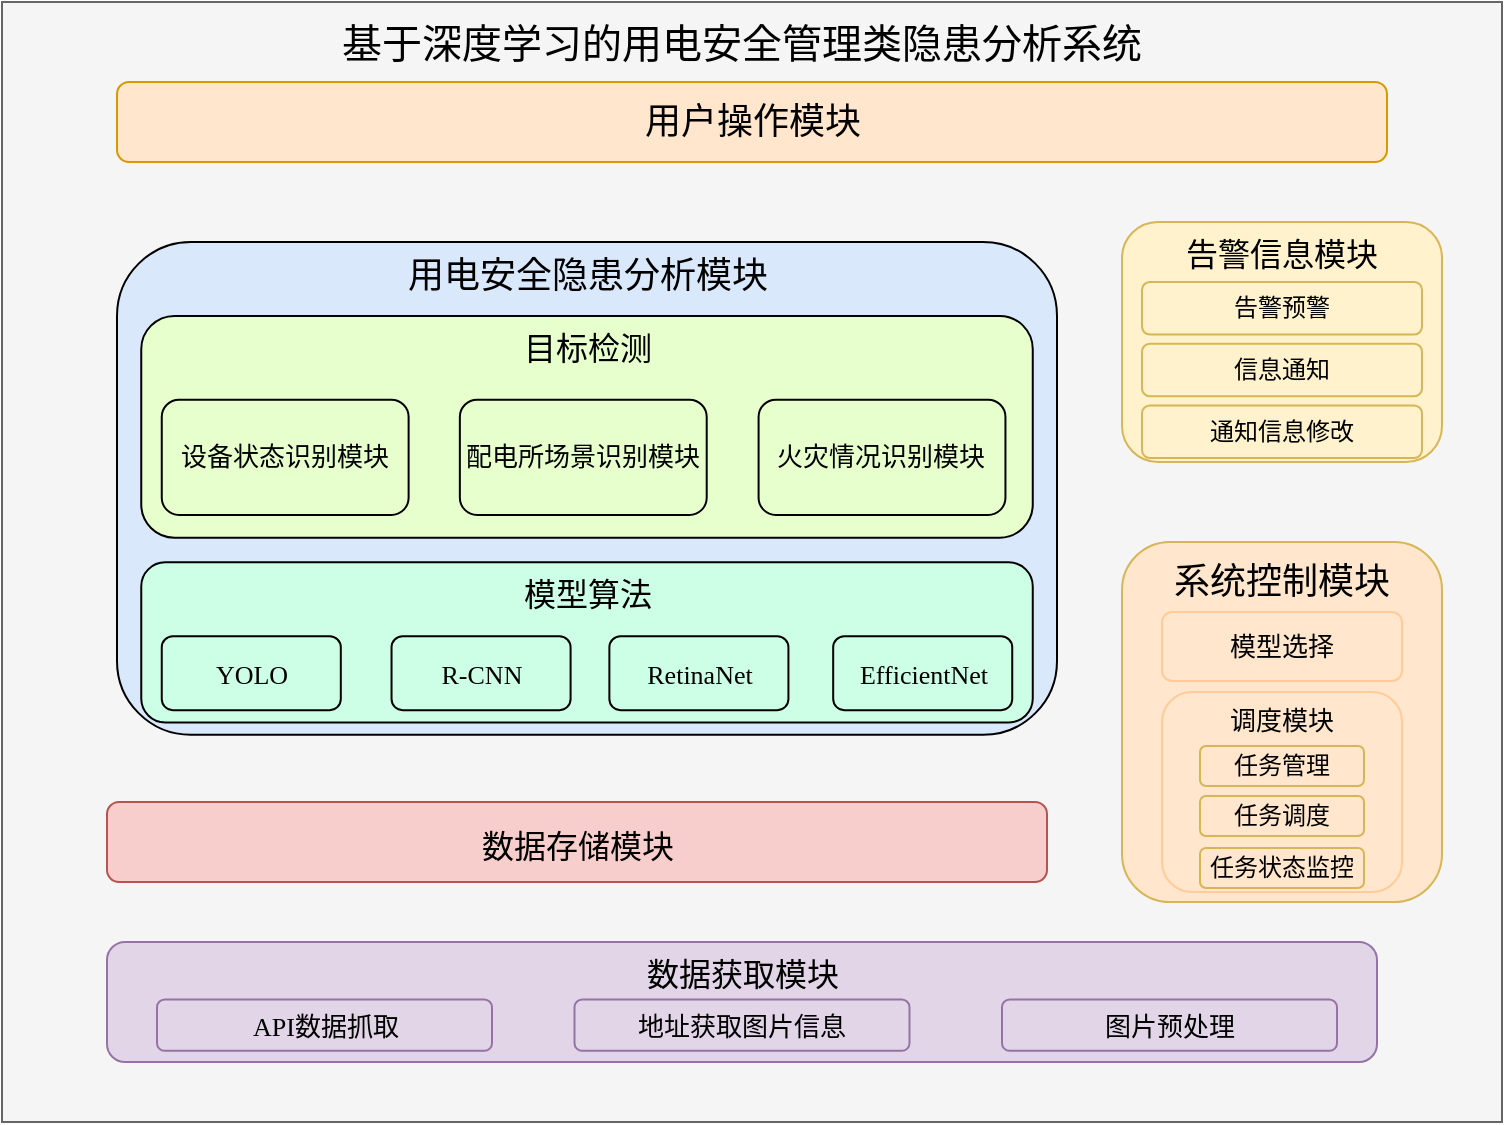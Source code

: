 <mxfile version="21.0.6" type="github">
  <diagram id="qzLwJ4X5yYsX_Pqfa8gJ" name="第 1 页">
    <mxGraphModel dx="1386" dy="788" grid="1" gridSize="10" guides="1" tooltips="1" connect="1" arrows="1" fold="1" page="1" pageScale="1" pageWidth="827" pageHeight="1169" math="0" shadow="0">
      <root>
        <mxCell id="0" />
        <mxCell id="1" parent="0" />
        <mxCell id="A6FhOAL9SZfFvzZRby4g-133" value="" style="rounded=0;whiteSpace=wrap;html=1;glass=0;shadow=0;perimeterSpacing=0;fillColor=#f5f5f5;fontColor=#333333;strokeColor=#666666;fontFamily=宋体;" vertex="1" parent="1">
          <mxGeometry x="60" y="40" width="750" height="560" as="geometry" />
        </mxCell>
        <mxCell id="A6FhOAL9SZfFvzZRby4g-134" value="&lt;font style=&quot;font-size: 20px;&quot;&gt;基于深度学习的用电安全管理类隐患分析系统&lt;/font&gt;" style="rounded=0;whiteSpace=wrap;html=1;shadow=0;glass=0;strokeColor=default;fontFamily=宋体;fontSize=12;fontColor=default;fillColor=default;strokeWidth=0;opacity=0;" vertex="1" parent="1">
          <mxGeometry x="90" y="40" width="680" height="40" as="geometry" />
        </mxCell>
        <mxCell id="A6FhOAL9SZfFvzZRby4g-135" value="&lt;font style=&quot;font-size: 18px;&quot;&gt;用户操作模块&lt;/font&gt;" style="rounded=1;whiteSpace=wrap;html=1;shadow=0;glass=0;strokeColor=#d79b00;fontFamily=宋体;fontSize=18;fillColor=#ffe6cc;" vertex="1" parent="1">
          <mxGeometry x="117.5" y="80" width="635" height="40" as="geometry" />
        </mxCell>
        <mxCell id="A6FhOAL9SZfFvzZRby4g-136" value="&lt;font style=&quot;font-size: 16px;&quot;&gt;数据存储模块&lt;/font&gt;" style="rounded=1;whiteSpace=wrap;html=1;shadow=0;glass=0;strokeColor=#b85450;fontFamily=宋体;fontSize=20;fillColor=#f8cecc;" vertex="1" parent="1">
          <mxGeometry x="112.5" y="440" width="470" height="40" as="geometry" />
        </mxCell>
        <mxCell id="A6FhOAL9SZfFvzZRby4g-137" value="" style="group;fontFamily=宋体;" vertex="1" connectable="0" parent="1">
          <mxGeometry x="112.5" y="510" width="635" height="60" as="geometry" />
        </mxCell>
        <mxCell id="A6FhOAL9SZfFvzZRby4g-138" value="&lt;font style=&quot;font-size: 16px;&quot;&gt;数据获取模块&lt;/font&gt;" style="rounded=1;whiteSpace=wrap;html=1;shadow=0;glass=0;strokeColor=#9673a6;fontFamily=宋体;fontSize=12;fillColor=#e1d5e7;verticalAlign=top;horizontal=1;" vertex="1" parent="A6FhOAL9SZfFvzZRby4g-137">
          <mxGeometry width="635" height="60" as="geometry" />
        </mxCell>
        <mxCell id="A6FhOAL9SZfFvzZRby4g-139" value="&lt;font style=&quot;font-size: 13px;&quot;&gt;地址获取图片信息&lt;/font&gt;" style="rounded=1;whiteSpace=wrap;html=1;fillColor=#e1d5e7;strokeColor=#9673a6;fontFamily=宋体;" vertex="1" parent="A6FhOAL9SZfFvzZRby4g-137">
          <mxGeometry x="233.75" y="28.714" width="167.5" height="25.714" as="geometry" />
        </mxCell>
        <mxCell id="A6FhOAL9SZfFvzZRby4g-140" value="&lt;font style=&quot;font-size: 13px;&quot;&gt;图片预处理&lt;/font&gt;" style="rounded=1;whiteSpace=wrap;html=1;fillColor=#e1d5e7;strokeColor=#9673a6;fontFamily=宋体;" vertex="1" parent="A6FhOAL9SZfFvzZRby4g-137">
          <mxGeometry x="447.5" y="28.714" width="167.5" height="25.714" as="geometry" />
        </mxCell>
        <mxCell id="A6FhOAL9SZfFvzZRby4g-141" value="&lt;font style=&quot;font-size: 13px;&quot;&gt;API数据抓取&lt;/font&gt;" style="rounded=1;whiteSpace=wrap;html=1;fillColor=#e1d5e7;strokeColor=#9673a6;fontFamily=宋体;" vertex="1" parent="A6FhOAL9SZfFvzZRby4g-137">
          <mxGeometry x="25" y="28.714" width="167.5" height="25.714" as="geometry" />
        </mxCell>
        <mxCell id="A6FhOAL9SZfFvzZRby4g-142" value="" style="group;fontFamily=宋体;" vertex="1" connectable="0" parent="1">
          <mxGeometry x="117.5" y="160" width="470" height="246.4" as="geometry" />
        </mxCell>
        <mxCell id="A6FhOAL9SZfFvzZRby4g-143" value="" style="group;fontFamily=宋体;" vertex="1" connectable="0" parent="A6FhOAL9SZfFvzZRby4g-142">
          <mxGeometry width="470" height="246.4" as="geometry" />
        </mxCell>
        <mxCell id="A6FhOAL9SZfFvzZRby4g-144" value="用电安全隐患分析模块" style="rounded=1;whiteSpace=wrap;html=1;shadow=0;glass=0;strokeColor=#000000;fontFamily=宋体;fontSize=18;fillColor=#dae8fc;verticalAlign=top;" vertex="1" parent="A6FhOAL9SZfFvzZRby4g-143">
          <mxGeometry width="470" height="246.4" as="geometry" />
        </mxCell>
        <mxCell id="A6FhOAL9SZfFvzZRby4g-145" value="" style="group;fontFamily=宋体;" vertex="1" connectable="0" parent="A6FhOAL9SZfFvzZRby4g-143">
          <mxGeometry x="12.123" y="160.16" width="445.754" height="80.08" as="geometry" />
        </mxCell>
        <mxCell id="A6FhOAL9SZfFvzZRby4g-146" value="&lt;font&gt;模型算法&lt;/font&gt;" style="rounded=1;whiteSpace=wrap;html=1;verticalAlign=top;fontSize=16;fillColor=#CCFFE6;strokeColor=#000000;fontFamily=宋体;" vertex="1" parent="A6FhOAL9SZfFvzZRby4g-145">
          <mxGeometry width="445.754" height="80.08" as="geometry" />
        </mxCell>
        <mxCell id="A6FhOAL9SZfFvzZRby4g-147" value="&lt;font style=&quot;font-size: 13px;&quot;&gt;YOLO&lt;/font&gt;" style="rounded=1;whiteSpace=wrap;html=1;fontFamily=宋体;fillColor=#CCFFE6;strokeColor=#000000;" vertex="1" parent="A6FhOAL9SZfFvzZRby4g-145">
          <mxGeometry x="10.258" y="36.96" width="89.524" height="36.96" as="geometry" />
        </mxCell>
        <mxCell id="A6FhOAL9SZfFvzZRby4g-148" value="&lt;font style=&quot;font-size: 13px;&quot;&gt;R-CNN&lt;/font&gt;" style="rounded=1;whiteSpace=wrap;html=1;fontFamily=宋体;fillColor=#CCFFE6;strokeColor=#000000;" vertex="1" parent="A6FhOAL9SZfFvzZRby4g-145">
          <mxGeometry x="125.147" y="36.96" width="89.524" height="36.96" as="geometry" />
        </mxCell>
        <mxCell id="A6FhOAL9SZfFvzZRby4g-149" value="&lt;font style=&quot;font-size: 13px;&quot;&gt;RetinaNet&lt;/font&gt;" style="rounded=1;whiteSpace=wrap;html=1;fontFamily=宋体;fillColor=#CCFFE6;strokeColor=#000000;" vertex="1" parent="A6FhOAL9SZfFvzZRby4g-145">
          <mxGeometry x="234.067" y="36.96" width="89.524" height="36.96" as="geometry" />
        </mxCell>
        <mxCell id="A6FhOAL9SZfFvzZRby4g-150" value="&lt;font style=&quot;font-size: 13px;&quot;&gt;EfficientNet&lt;/font&gt;" style="rounded=1;whiteSpace=wrap;html=1;fontFamily=宋体;fillColor=#CCFFE6;strokeColor=#000000;" vertex="1" parent="A6FhOAL9SZfFvzZRby4g-145">
          <mxGeometry x="345.972" y="36.96" width="89.524" height="36.96" as="geometry" />
        </mxCell>
        <mxCell id="A6FhOAL9SZfFvzZRby4g-151" value="" style="group;fontFamily=宋体;" vertex="1" connectable="0" parent="A6FhOAL9SZfFvzZRby4g-143">
          <mxGeometry x="12.123" y="36.96" width="445.754" height="110.88" as="geometry" />
        </mxCell>
        <mxCell id="A6FhOAL9SZfFvzZRby4g-152" value="&lt;font&gt;目标检测&lt;/font&gt;" style="rounded=1;whiteSpace=wrap;html=1;verticalAlign=top;fontSize=16;fillColor=#E6FFCC;strokeColor=#000000;container=0;fontFamily=宋体;" vertex="1" parent="A6FhOAL9SZfFvzZRby4g-151">
          <mxGeometry width="445.754" height="110.88" as="geometry" />
        </mxCell>
        <mxCell id="A6FhOAL9SZfFvzZRby4g-153" value="&lt;font style=&quot;font-size: 13px;&quot;&gt;火灾情况识别模块&lt;/font&gt;" style="rounded=1;whiteSpace=wrap;html=1;shadow=0;glass=0;strokeColor=default;fontFamily=宋体;fontSize=14;fontColor=default;fillColor=#E6FFCC;verticalAlign=middle;align=center;container=0;" vertex="1" parent="A6FhOAL9SZfFvzZRby4g-151">
          <mxGeometry x="308.671" y="41.888" width="123.431" height="57.608" as="geometry" />
        </mxCell>
        <mxCell id="A6FhOAL9SZfFvzZRby4g-154" value="&lt;font style=&quot;font-size: 13px;&quot;&gt;配电所场景识别模块&lt;/font&gt;" style="rounded=1;whiteSpace=wrap;html=1;shadow=0;glass=0;strokeColor=default;fontFamily=宋体;fontSize=14;fontColor=default;fillColor=#E6FFCC;verticalAlign=middle;align=center;container=0;" vertex="1" parent="A6FhOAL9SZfFvzZRby4g-151">
          <mxGeometry x="159.3" y="41.888" width="123.431" height="57.608" as="geometry" />
        </mxCell>
        <mxCell id="A6FhOAL9SZfFvzZRby4g-155" value="&lt;font style=&quot;font-size: 13px;&quot;&gt;&lt;font style=&quot;border-color: var(--border-color); font-size: 13px;&quot;&gt;设备状态&lt;/font&gt;识别模块&lt;/font&gt;" style="rounded=1;whiteSpace=wrap;html=1;shadow=0;glass=0;strokeColor=#000000;fontFamily=宋体;fontSize=14;fontColor=default;fillColor=#E6FFCC;verticalAlign=middle;align=center;container=0;" vertex="1" parent="A6FhOAL9SZfFvzZRby4g-151">
          <mxGeometry x="10.258" y="41.888" width="123.431" height="57.608" as="geometry" />
        </mxCell>
        <mxCell id="A6FhOAL9SZfFvzZRby4g-174" value="" style="group" vertex="1" connectable="0" parent="1">
          <mxGeometry x="620" y="310" width="160" height="180" as="geometry" />
        </mxCell>
        <mxCell id="A6FhOAL9SZfFvzZRby4g-160" value="&lt;font style=&quot;font-size: 18px;&quot;&gt;系统控制模块&lt;/font&gt;" style="rounded=1;whiteSpace=wrap;html=1;shadow=0;glass=0;strokeColor=#d6b656;fontFamily=宋体;fontSize=20;fillColor=#FFE6CC;verticalAlign=top;" vertex="1" parent="A6FhOAL9SZfFvzZRby4g-174">
          <mxGeometry width="160" height="180" as="geometry" />
        </mxCell>
        <mxCell id="A6FhOAL9SZfFvzZRby4g-161" value="模型选择" style="rounded=1;whiteSpace=wrap;html=1;fontFamily=宋体;fillColor=#FFE6CC;strokeColor=#FFCC99;fontSize=13;" vertex="1" parent="A6FhOAL9SZfFvzZRby4g-174">
          <mxGeometry x="20" y="35" width="120" height="34.5" as="geometry" />
        </mxCell>
        <mxCell id="A6FhOAL9SZfFvzZRby4g-172" value="" style="group" vertex="1" connectable="0" parent="A6FhOAL9SZfFvzZRby4g-174">
          <mxGeometry x="20" y="55" width="120" height="122" as="geometry" />
        </mxCell>
        <mxCell id="A6FhOAL9SZfFvzZRby4g-162" value="" style="group" vertex="1" connectable="0" parent="A6FhOAL9SZfFvzZRby4g-172">
          <mxGeometry width="120" height="122" as="geometry" />
        </mxCell>
        <mxCell id="A6FhOAL9SZfFvzZRby4g-163" value="调度模块" style="rounded=1;whiteSpace=wrap;html=1;fontFamily=宋体;fillColor=#FFE6CC;strokeColor=#FFCC99;fontSize=13;verticalAlign=top;" vertex="1" parent="A6FhOAL9SZfFvzZRby4g-172">
          <mxGeometry y="20" width="120" height="100" as="geometry" />
        </mxCell>
        <mxCell id="A6FhOAL9SZfFvzZRby4g-164" value="任务管理" style="rounded=1;whiteSpace=wrap;html=1;fillColor=#FFE6CC;strokeColor=#d6b656;fontFamily=宋体;" vertex="1" parent="A6FhOAL9SZfFvzZRby4g-172">
          <mxGeometry x="19" y="47" width="82" height="20" as="geometry" />
        </mxCell>
        <mxCell id="A6FhOAL9SZfFvzZRby4g-165" value="任务调度" style="rounded=1;whiteSpace=wrap;html=1;fillColor=#FFE6CC;strokeColor=#d6b656;fontFamily=宋体;" vertex="1" parent="A6FhOAL9SZfFvzZRby4g-172">
          <mxGeometry x="19" y="72" width="82" height="20" as="geometry" />
        </mxCell>
        <mxCell id="A6FhOAL9SZfFvzZRby4g-166" value="任务状态监控" style="rounded=1;whiteSpace=wrap;html=1;fillColor=#FFE6CC;strokeColor=#d6b656;fontFamily=宋体;" vertex="1" parent="A6FhOAL9SZfFvzZRby4g-172">
          <mxGeometry x="19" y="98" width="82" height="20" as="geometry" />
        </mxCell>
        <mxCell id="A6FhOAL9SZfFvzZRby4g-175" value="" style="group" vertex="1" connectable="0" parent="1">
          <mxGeometry x="620" y="150" width="160" height="120" as="geometry" />
        </mxCell>
        <mxCell id="A6FhOAL9SZfFvzZRby4g-156" value="&lt;font style=&quot;font-size: 16px;&quot;&gt;告警信息模块&lt;/font&gt;" style="rounded=1;whiteSpace=wrap;html=1;shadow=0;glass=0;strokeColor=#d6b656;fontFamily=宋体;fontSize=16;fillColor=#fff2cc;verticalAlign=top;" vertex="1" parent="A6FhOAL9SZfFvzZRby4g-175">
          <mxGeometry width="160" height="120" as="geometry" />
        </mxCell>
        <mxCell id="A6FhOAL9SZfFvzZRby4g-157" value="告警预警" style="rounded=1;whiteSpace=wrap;html=1;fillColor=#fff2cc;strokeColor=#d6b656;fontFamily=宋体;" vertex="1" parent="A6FhOAL9SZfFvzZRby4g-175">
          <mxGeometry x="10" y="30" width="140" height="26.25" as="geometry" />
        </mxCell>
        <mxCell id="A6FhOAL9SZfFvzZRby4g-158" value="信息通知" style="rounded=1;whiteSpace=wrap;html=1;fillColor=#fff2cc;strokeColor=#d6b656;fontFamily=宋体;" vertex="1" parent="A6FhOAL9SZfFvzZRby4g-175">
          <mxGeometry x="10" y="60.88" width="140" height="26.25" as="geometry" />
        </mxCell>
        <mxCell id="A6FhOAL9SZfFvzZRby4g-167" value="通知信息修改" style="rounded=1;whiteSpace=wrap;html=1;fillColor=#fff2cc;strokeColor=#d6b656;fontFamily=宋体;" vertex="1" parent="A6FhOAL9SZfFvzZRby4g-175">
          <mxGeometry x="10" y="91.75" width="140" height="26.25" as="geometry" />
        </mxCell>
      </root>
    </mxGraphModel>
  </diagram>
</mxfile>
